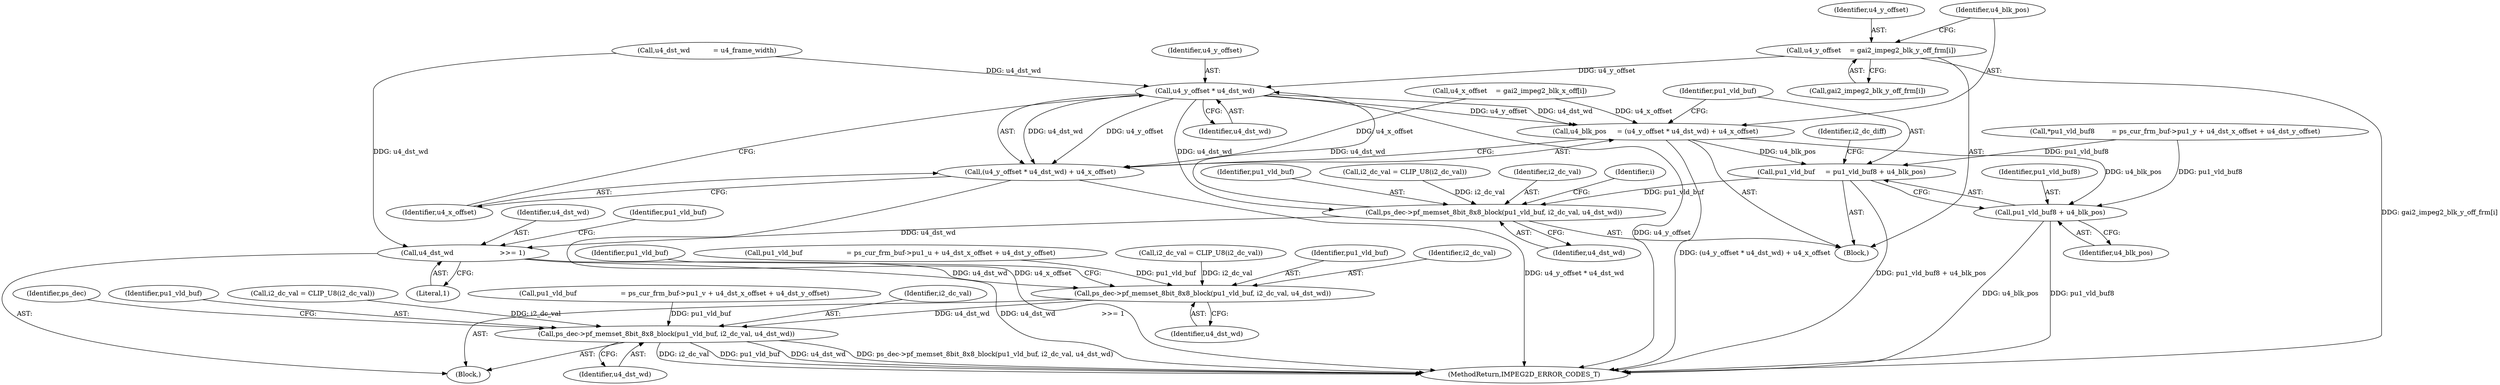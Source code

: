 digraph "0_Android_ffab15eb80630dc799eb410855c93525b75233c3_1@array" {
"1000239" [label="(Call,u4_y_offset    = gai2_impeg2_blk_y_off_frm[i])"];
"1000247" [label="(Call,u4_y_offset * u4_dst_wd)"];
"1000244" [label="(Call,u4_blk_pos     = (u4_y_offset * u4_dst_wd) + u4_x_offset)"];
"1000251" [label="(Call,pu1_vld_buf     = pu1_vld_buf8 + u4_blk_pos)"];
"1000280" [label="(Call,ps_dec->pf_memset_8bit_8x8_block(pu1_vld_buf, i2_dc_val, u4_dst_wd))"];
"1000290" [label="(Call,u4_dst_wd                      >>= 1)"];
"1000326" [label="(Call,ps_dec->pf_memset_8bit_8x8_block(pu1_vld_buf, i2_dc_val, u4_dst_wd))"];
"1000363" [label="(Call,ps_dec->pf_memset_8bit_8x8_block(pu1_vld_buf, i2_dc_val, u4_dst_wd))"];
"1000253" [label="(Call,pu1_vld_buf8 + u4_blk_pos)"];
"1000246" [label="(Call,(u4_y_offset * u4_dst_wd) + u4_x_offset)"];
"1000234" [label="(Call,u4_x_offset    = gai2_impeg2_blk_x_off[i])"];
"1000249" [label="(Identifier,u4_dst_wd)"];
"1000430" [label="(MethodReturn,IMPEG2D_ERROR_CODES_T)"];
"1000239" [label="(Call,u4_y_offset    = gai2_impeg2_blk_y_off_frm[i])"];
"1000294" [label="(Identifier,pu1_vld_buf)"];
"1000363" [label="(Call,ps_dec->pf_memset_8bit_8x8_block(pu1_vld_buf, i2_dc_val, u4_dst_wd))"];
"1000248" [label="(Identifier,u4_y_offset)"];
"1000281" [label="(Identifier,pu1_vld_buf)"];
"1000292" [label="(Literal,1)"];
"1000240" [label="(Identifier,u4_y_offset)"];
"1000322" [label="(Call,i2_dc_val = CLIP_U8(i2_dc_val))"];
"1000192" [label="(Call,*pu1_vld_buf8        = ps_cur_frm_buf->pu1_y + u4_dst_x_offset + u4_dst_y_offset)"];
"1000327" [label="(Identifier,pu1_vld_buf)"];
"1000276" [label="(Call,i2_dc_val = CLIP_U8(i2_dc_val))"];
"1000326" [label="(Call,ps_dec->pf_memset_8bit_8x8_block(pu1_vld_buf, i2_dc_val, u4_dst_wd))"];
"1000255" [label="(Identifier,u4_blk_pos)"];
"1000365" [label="(Identifier,i2_dc_val)"];
"1000254" [label="(Identifier,pu1_vld_buf8)"];
"1000244" [label="(Call,u4_blk_pos     = (u4_y_offset * u4_dst_wd) + u4_x_offset)"];
"1000253" [label="(Call,pu1_vld_buf8 + u4_blk_pos)"];
"1000282" [label="(Identifier,i2_dc_val)"];
"1000241" [label="(Call,gai2_impeg2_blk_y_off_frm[i])"];
"1000251" [label="(Call,pu1_vld_buf     = pu1_vld_buf8 + u4_blk_pos)"];
"1000233" [label="(Block,)"];
"1000366" [label="(Identifier,u4_dst_wd)"];
"1000232" [label="(Identifier,i)"];
"1000246" [label="(Call,(u4_y_offset * u4_dst_wd) + u4_x_offset)"];
"1000202" [label="(Call,u4_dst_wd           = u4_frame_width)"];
"1000369" [label="(Identifier,ps_dec)"];
"1000328" [label="(Identifier,i2_dc_val)"];
"1000331" [label="(Identifier,pu1_vld_buf)"];
"1000364" [label="(Identifier,pu1_vld_buf)"];
"1000359" [label="(Call,i2_dc_val = CLIP_U8(i2_dc_val))"];
"1000252" [label="(Identifier,pu1_vld_buf)"];
"1000283" [label="(Identifier,u4_dst_wd)"];
"1000245" [label="(Identifier,u4_blk_pos)"];
"1000290" [label="(Call,u4_dst_wd                      >>= 1)"];
"1000329" [label="(Identifier,u4_dst_wd)"];
"1000293" [label="(Call,pu1_vld_buf                     = ps_cur_frm_buf->pu1_u + u4_dst_x_offset + u4_dst_y_offset)"];
"1000291" [label="(Identifier,u4_dst_wd)"];
"1000280" [label="(Call,ps_dec->pf_memset_8bit_8x8_block(pu1_vld_buf, i2_dc_val, u4_dst_wd))"];
"1000166" [label="(Block,)"];
"1000247" [label="(Call,u4_y_offset * u4_dst_wd)"];
"1000257" [label="(Identifier,i2_dc_diff)"];
"1000330" [label="(Call,pu1_vld_buf                     = ps_cur_frm_buf->pu1_v + u4_dst_x_offset + u4_dst_y_offset)"];
"1000250" [label="(Identifier,u4_x_offset)"];
"1000239" -> "1000233"  [label="AST: "];
"1000239" -> "1000241"  [label="CFG: "];
"1000240" -> "1000239"  [label="AST: "];
"1000241" -> "1000239"  [label="AST: "];
"1000245" -> "1000239"  [label="CFG: "];
"1000239" -> "1000430"  [label="DDG: gai2_impeg2_blk_y_off_frm[i]"];
"1000239" -> "1000247"  [label="DDG: u4_y_offset"];
"1000247" -> "1000246"  [label="AST: "];
"1000247" -> "1000249"  [label="CFG: "];
"1000248" -> "1000247"  [label="AST: "];
"1000249" -> "1000247"  [label="AST: "];
"1000250" -> "1000247"  [label="CFG: "];
"1000247" -> "1000430"  [label="DDG: u4_y_offset"];
"1000247" -> "1000244"  [label="DDG: u4_y_offset"];
"1000247" -> "1000244"  [label="DDG: u4_dst_wd"];
"1000247" -> "1000246"  [label="DDG: u4_y_offset"];
"1000247" -> "1000246"  [label="DDG: u4_dst_wd"];
"1000202" -> "1000247"  [label="DDG: u4_dst_wd"];
"1000280" -> "1000247"  [label="DDG: u4_dst_wd"];
"1000247" -> "1000280"  [label="DDG: u4_dst_wd"];
"1000244" -> "1000233"  [label="AST: "];
"1000244" -> "1000246"  [label="CFG: "];
"1000245" -> "1000244"  [label="AST: "];
"1000246" -> "1000244"  [label="AST: "];
"1000252" -> "1000244"  [label="CFG: "];
"1000244" -> "1000430"  [label="DDG: (u4_y_offset * u4_dst_wd) + u4_x_offset"];
"1000234" -> "1000244"  [label="DDG: u4_x_offset"];
"1000244" -> "1000251"  [label="DDG: u4_blk_pos"];
"1000244" -> "1000253"  [label="DDG: u4_blk_pos"];
"1000251" -> "1000233"  [label="AST: "];
"1000251" -> "1000253"  [label="CFG: "];
"1000252" -> "1000251"  [label="AST: "];
"1000253" -> "1000251"  [label="AST: "];
"1000257" -> "1000251"  [label="CFG: "];
"1000251" -> "1000430"  [label="DDG: pu1_vld_buf8 + u4_blk_pos"];
"1000192" -> "1000251"  [label="DDG: pu1_vld_buf8"];
"1000251" -> "1000280"  [label="DDG: pu1_vld_buf"];
"1000280" -> "1000233"  [label="AST: "];
"1000280" -> "1000283"  [label="CFG: "];
"1000281" -> "1000280"  [label="AST: "];
"1000282" -> "1000280"  [label="AST: "];
"1000283" -> "1000280"  [label="AST: "];
"1000232" -> "1000280"  [label="CFG: "];
"1000276" -> "1000280"  [label="DDG: i2_dc_val"];
"1000280" -> "1000290"  [label="DDG: u4_dst_wd"];
"1000290" -> "1000166"  [label="AST: "];
"1000290" -> "1000292"  [label="CFG: "];
"1000291" -> "1000290"  [label="AST: "];
"1000292" -> "1000290"  [label="AST: "];
"1000294" -> "1000290"  [label="CFG: "];
"1000290" -> "1000430"  [label="DDG: u4_dst_wd                      >>= 1"];
"1000202" -> "1000290"  [label="DDG: u4_dst_wd"];
"1000290" -> "1000326"  [label="DDG: u4_dst_wd"];
"1000326" -> "1000166"  [label="AST: "];
"1000326" -> "1000329"  [label="CFG: "];
"1000327" -> "1000326"  [label="AST: "];
"1000328" -> "1000326"  [label="AST: "];
"1000329" -> "1000326"  [label="AST: "];
"1000331" -> "1000326"  [label="CFG: "];
"1000293" -> "1000326"  [label="DDG: pu1_vld_buf"];
"1000322" -> "1000326"  [label="DDG: i2_dc_val"];
"1000326" -> "1000363"  [label="DDG: u4_dst_wd"];
"1000363" -> "1000166"  [label="AST: "];
"1000363" -> "1000366"  [label="CFG: "];
"1000364" -> "1000363"  [label="AST: "];
"1000365" -> "1000363"  [label="AST: "];
"1000366" -> "1000363"  [label="AST: "];
"1000369" -> "1000363"  [label="CFG: "];
"1000363" -> "1000430"  [label="DDG: i2_dc_val"];
"1000363" -> "1000430"  [label="DDG: pu1_vld_buf"];
"1000363" -> "1000430"  [label="DDG: u4_dst_wd"];
"1000363" -> "1000430"  [label="DDG: ps_dec->pf_memset_8bit_8x8_block(pu1_vld_buf, i2_dc_val, u4_dst_wd)"];
"1000330" -> "1000363"  [label="DDG: pu1_vld_buf"];
"1000359" -> "1000363"  [label="DDG: i2_dc_val"];
"1000253" -> "1000255"  [label="CFG: "];
"1000254" -> "1000253"  [label="AST: "];
"1000255" -> "1000253"  [label="AST: "];
"1000253" -> "1000430"  [label="DDG: u4_blk_pos"];
"1000253" -> "1000430"  [label="DDG: pu1_vld_buf8"];
"1000192" -> "1000253"  [label="DDG: pu1_vld_buf8"];
"1000246" -> "1000250"  [label="CFG: "];
"1000250" -> "1000246"  [label="AST: "];
"1000246" -> "1000430"  [label="DDG: u4_x_offset"];
"1000246" -> "1000430"  [label="DDG: u4_y_offset * u4_dst_wd"];
"1000234" -> "1000246"  [label="DDG: u4_x_offset"];
}
